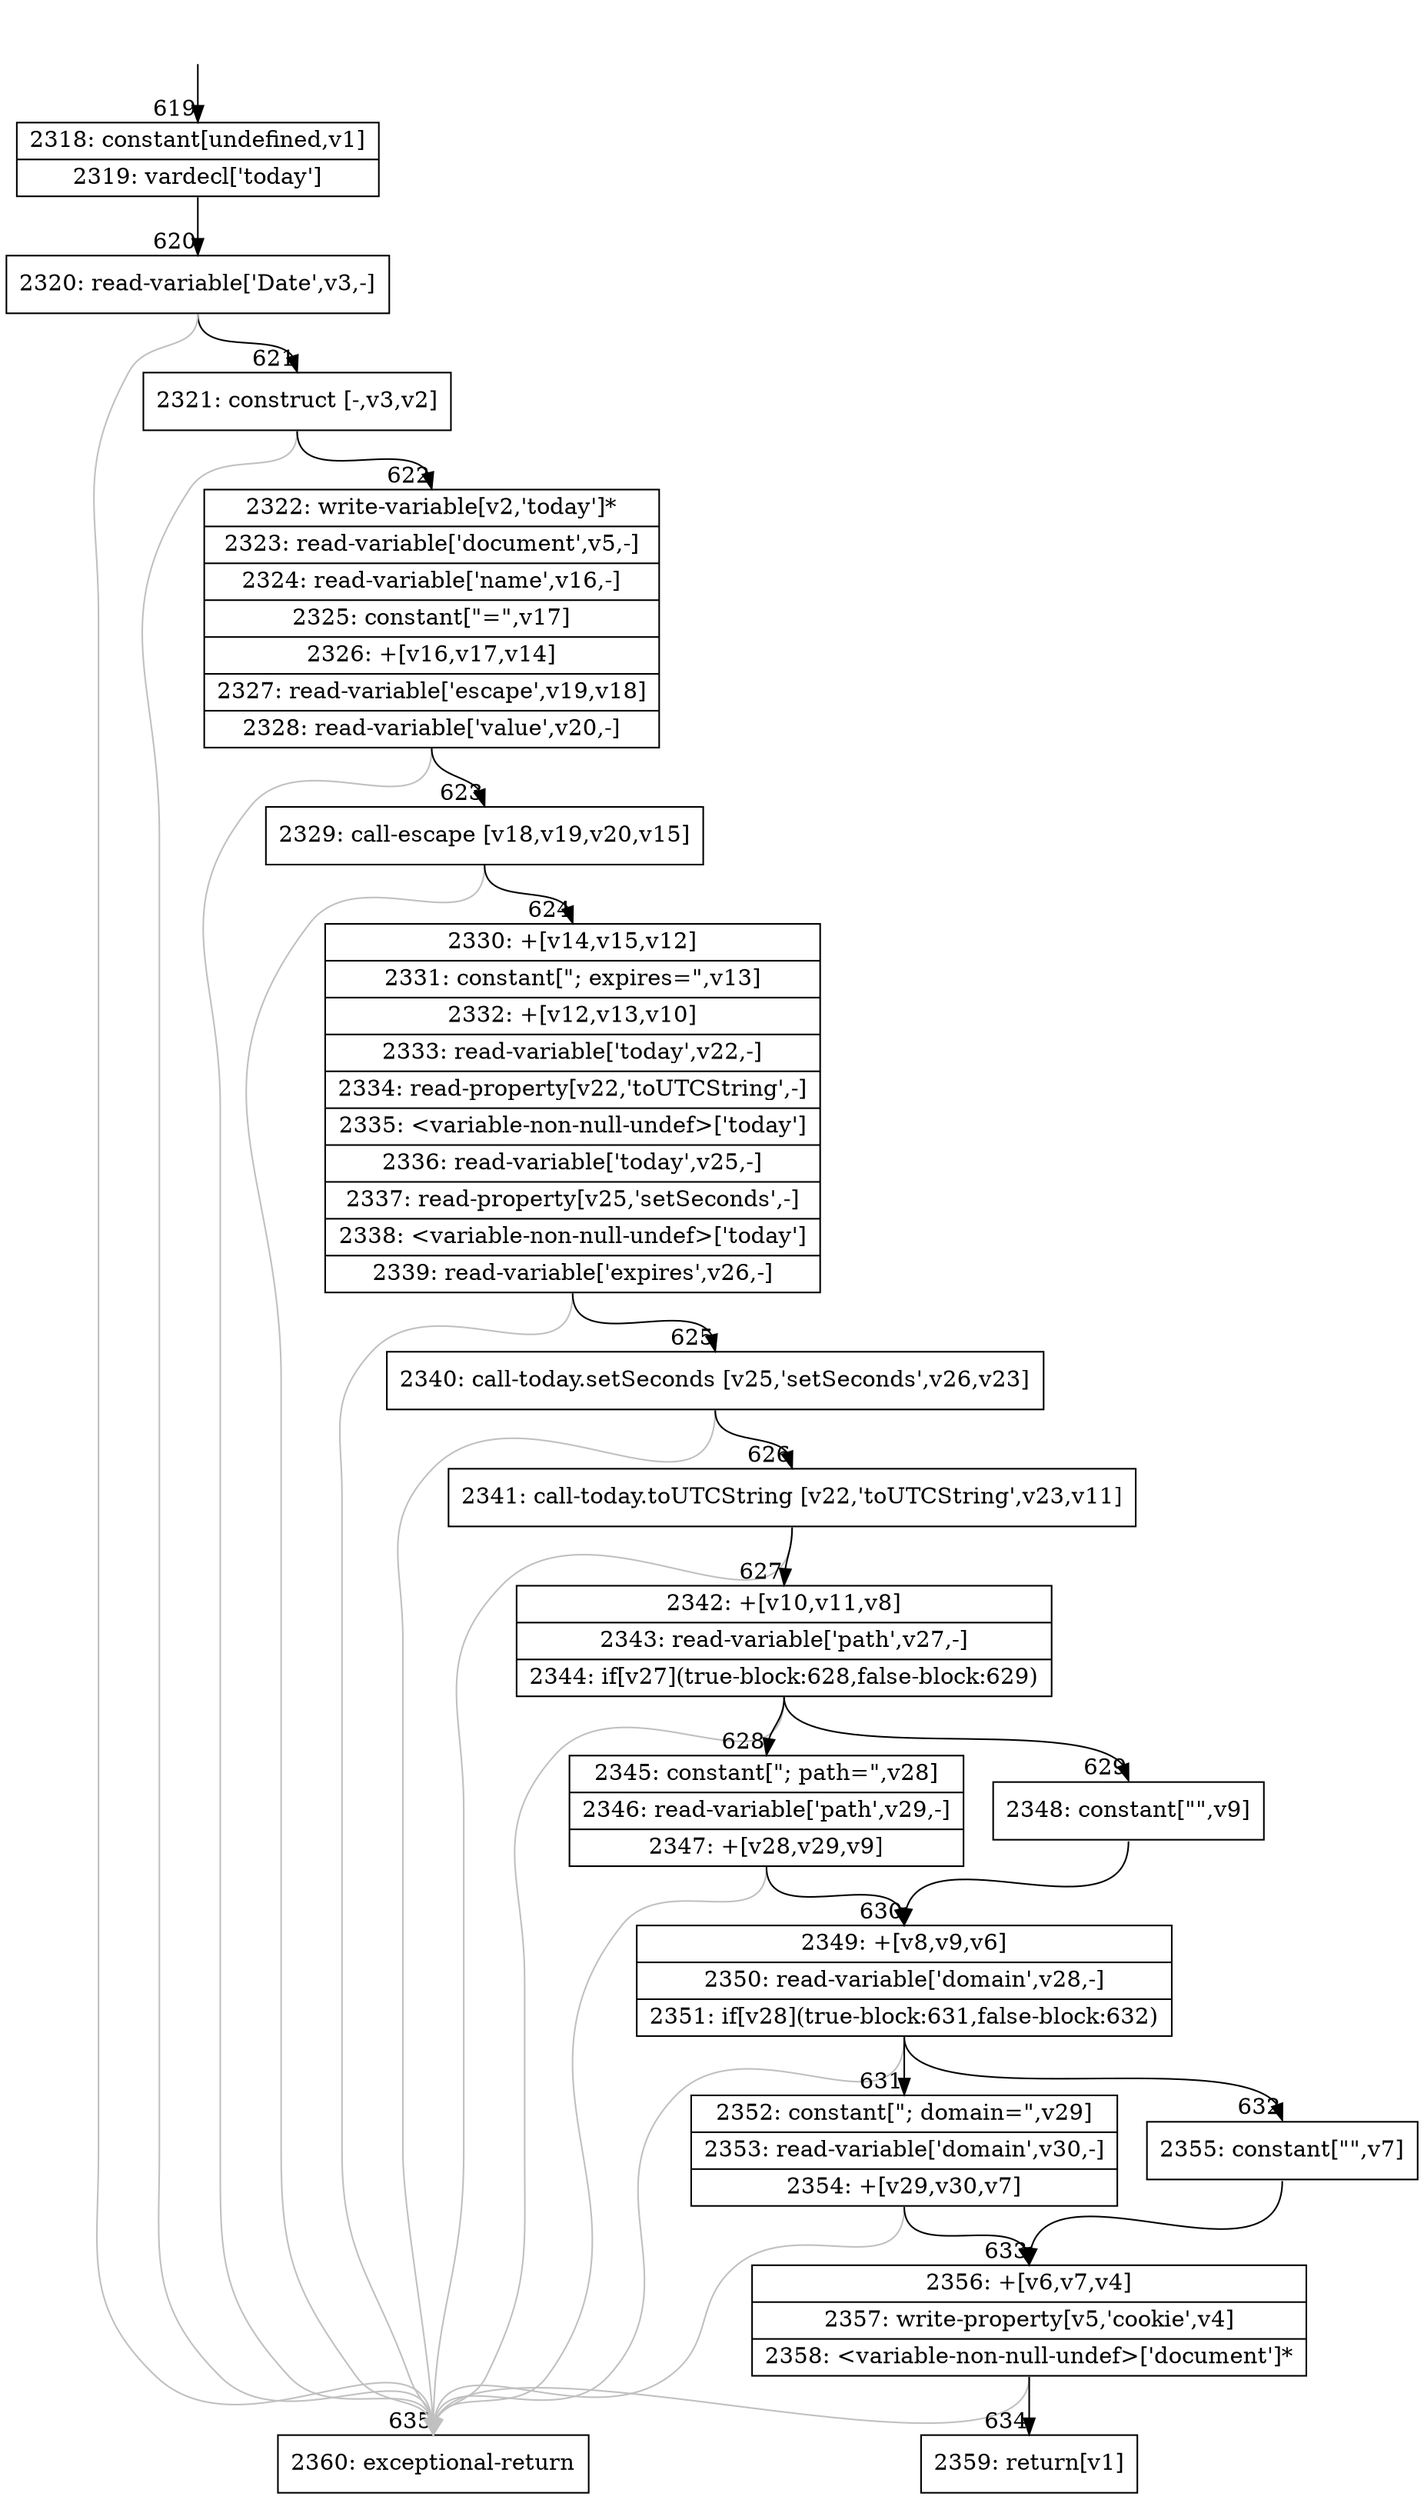 digraph {
rankdir="TD"
BB_entry29[shape=none,label=""];
BB_entry29 -> BB619 [tailport=s, headport=n, headlabel="    619"]
BB619 [shape=record label="{2318: constant[undefined,v1]|2319: vardecl['today']}" ] 
BB619 -> BB620 [tailport=s, headport=n, headlabel="      620"]
BB620 [shape=record label="{2320: read-variable['Date',v3,-]}" ] 
BB620 -> BB621 [tailport=s, headport=n, headlabel="      621"]
BB620 -> BB635 [tailport=s, headport=n, color=gray, headlabel="      635"]
BB621 [shape=record label="{2321: construct [-,v3,v2]}" ] 
BB621 -> BB622 [tailport=s, headport=n, headlabel="      622"]
BB621 -> BB635 [tailport=s, headport=n, color=gray]
BB622 [shape=record label="{2322: write-variable[v2,'today']*|2323: read-variable['document',v5,-]|2324: read-variable['name',v16,-]|2325: constant[\"=\",v17]|2326: +[v16,v17,v14]|2327: read-variable['escape',v19,v18]|2328: read-variable['value',v20,-]}" ] 
BB622 -> BB623 [tailport=s, headport=n, headlabel="      623"]
BB622 -> BB635 [tailport=s, headport=n, color=gray]
BB623 [shape=record label="{2329: call-escape [v18,v19,v20,v15]}" ] 
BB623 -> BB624 [tailport=s, headport=n, headlabel="      624"]
BB623 -> BB635 [tailport=s, headport=n, color=gray]
BB624 [shape=record label="{2330: +[v14,v15,v12]|2331: constant[\"; expires=\",v13]|2332: +[v12,v13,v10]|2333: read-variable['today',v22,-]|2334: read-property[v22,'toUTCString',-]|2335: \<variable-non-null-undef\>['today']|2336: read-variable['today',v25,-]|2337: read-property[v25,'setSeconds',-]|2338: \<variable-non-null-undef\>['today']|2339: read-variable['expires',v26,-]}" ] 
BB624 -> BB625 [tailport=s, headport=n, headlabel="      625"]
BB624 -> BB635 [tailport=s, headport=n, color=gray]
BB625 [shape=record label="{2340: call-today.setSeconds [v25,'setSeconds',v26,v23]}" ] 
BB625 -> BB626 [tailport=s, headport=n, headlabel="      626"]
BB625 -> BB635 [tailport=s, headport=n, color=gray]
BB626 [shape=record label="{2341: call-today.toUTCString [v22,'toUTCString',v23,v11]}" ] 
BB626 -> BB627 [tailport=s, headport=n, headlabel="      627"]
BB626 -> BB635 [tailport=s, headport=n, color=gray]
BB627 [shape=record label="{2342: +[v10,v11,v8]|2343: read-variable['path',v27,-]|2344: if[v27](true-block:628,false-block:629)}" ] 
BB627 -> BB628 [tailport=s, headport=n, headlabel="      628"]
BB627 -> BB629 [tailport=s, headport=n, headlabel="      629"]
BB627 -> BB635 [tailport=s, headport=n, color=gray]
BB628 [shape=record label="{2345: constant[\"; path=\",v28]|2346: read-variable['path',v29,-]|2347: +[v28,v29,v9]}" ] 
BB628 -> BB630 [tailport=s, headport=n, headlabel="      630"]
BB628 -> BB635 [tailport=s, headport=n, color=gray]
BB629 [shape=record label="{2348: constant[\"\",v9]}" ] 
BB629 -> BB630 [tailport=s, headport=n]
BB630 [shape=record label="{2349: +[v8,v9,v6]|2350: read-variable['domain',v28,-]|2351: if[v28](true-block:631,false-block:632)}" ] 
BB630 -> BB631 [tailport=s, headport=n, headlabel="      631"]
BB630 -> BB632 [tailport=s, headport=n, headlabel="      632"]
BB630 -> BB635 [tailport=s, headport=n, color=gray]
BB631 [shape=record label="{2352: constant[\"; domain=\",v29]|2353: read-variable['domain',v30,-]|2354: +[v29,v30,v7]}" ] 
BB631 -> BB633 [tailport=s, headport=n, headlabel="      633"]
BB631 -> BB635 [tailport=s, headport=n, color=gray]
BB632 [shape=record label="{2355: constant[\"\",v7]}" ] 
BB632 -> BB633 [tailport=s, headport=n]
BB633 [shape=record label="{2356: +[v6,v7,v4]|2357: write-property[v5,'cookie',v4]|2358: \<variable-non-null-undef\>['document']*}" ] 
BB633 -> BB634 [tailport=s, headport=n, headlabel="      634"]
BB633 -> BB635 [tailport=s, headport=n, color=gray]
BB634 [shape=record label="{2359: return[v1]}" ] 
BB635 [shape=record label="{2360: exceptional-return}" ] 
//#$~ 459
}
